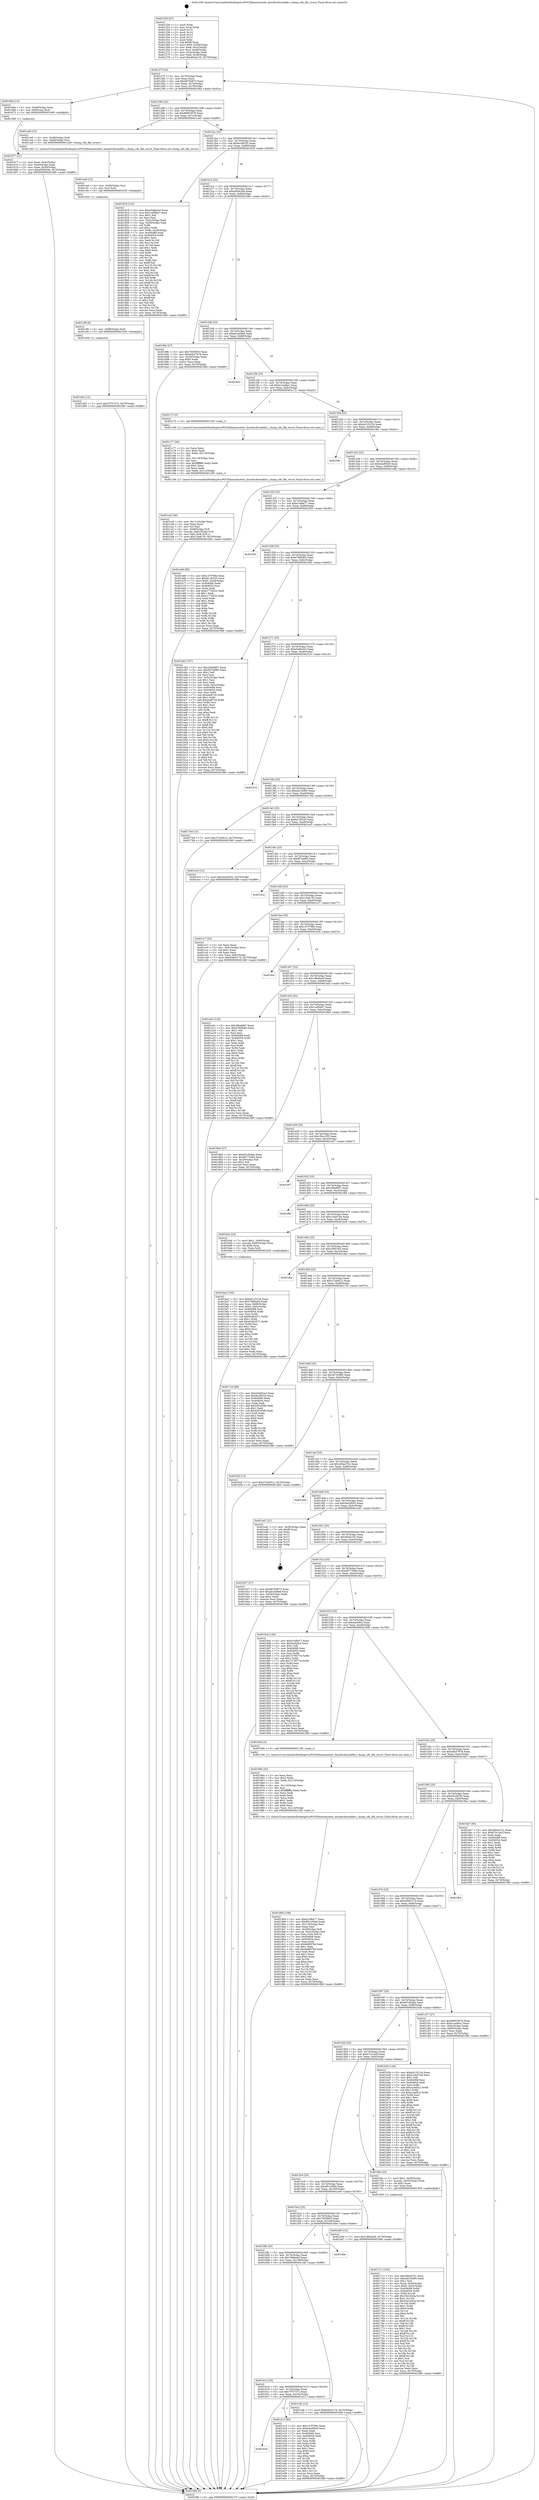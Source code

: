 digraph "0x401250" {
  label = "0x401250 (/mnt/c/Users/mathe/Desktop/tcc/POCII/binaries/extr_linuxfscifsreaddir.c_dump_cifs_file_struct_Final-ollvm.out::main(0))"
  labelloc = "t"
  node[shape=record]

  Entry [label="",width=0.3,height=0.3,shape=circle,fillcolor=black,style=filled]
  "0x40127f" [label="{
     0x40127f [23]\l
     | [instrs]\l
     &nbsp;&nbsp;0x40127f \<+3\>: mov -0x70(%rbp),%eax\l
     &nbsp;&nbsp;0x401282 \<+2\>: mov %eax,%ecx\l
     &nbsp;&nbsp;0x401284 \<+6\>: sub $0x8675d673,%ecx\l
     &nbsp;&nbsp;0x40128a \<+3\>: mov %eax,-0x74(%rbp)\l
     &nbsp;&nbsp;0x40128d \<+3\>: mov %ecx,-0x78(%rbp)\l
     &nbsp;&nbsp;0x401290 \<+6\>: je 000000000040166a \<main+0x41a\>\l
  }"]
  "0x40166a" [label="{
     0x40166a [13]\l
     | [instrs]\l
     &nbsp;&nbsp;0x40166a \<+4\>: mov -0x48(%rbp),%rax\l
     &nbsp;&nbsp;0x40166e \<+4\>: mov 0x8(%rax),%rdi\l
     &nbsp;&nbsp;0x401672 \<+5\>: call 0000000000401060 \<atoi@plt\>\l
     | [calls]\l
     &nbsp;&nbsp;0x401060 \{1\} (unknown)\l
  }"]
  "0x401296" [label="{
     0x401296 [22]\l
     | [instrs]\l
     &nbsp;&nbsp;0x401296 \<+5\>: jmp 000000000040129b \<main+0x4b\>\l
     &nbsp;&nbsp;0x40129b \<+3\>: mov -0x74(%rbp),%eax\l
     &nbsp;&nbsp;0x40129e \<+5\>: sub $0x86853978,%eax\l
     &nbsp;&nbsp;0x4012a3 \<+3\>: mov %eax,-0x7c(%rbp)\l
     &nbsp;&nbsp;0x4012a6 \<+6\>: je 0000000000401ce0 \<main+0xa90\>\l
  }"]
  Exit [label="",width=0.3,height=0.3,shape=circle,fillcolor=black,style=filled,peripheries=2]
  "0x401ce0" [label="{
     0x401ce0 [13]\l
     | [instrs]\l
     &nbsp;&nbsp;0x401ce0 \<+4\>: mov -0x58(%rbp),%rdi\l
     &nbsp;&nbsp;0x401ce4 \<+4\>: mov -0x68(%rbp),%rsi\l
     &nbsp;&nbsp;0x401ce8 \<+5\>: call 0000000000401240 \<dump_cifs_file_struct\>\l
     | [calls]\l
     &nbsp;&nbsp;0x401240 \{1\} (/mnt/c/Users/mathe/Desktop/tcc/POCII/binaries/extr_linuxfscifsreaddir.c_dump_cifs_file_struct_Final-ollvm.out::dump_cifs_file_struct)\l
  }"]
  "0x4012ac" [label="{
     0x4012ac [22]\l
     | [instrs]\l
     &nbsp;&nbsp;0x4012ac \<+5\>: jmp 00000000004012b1 \<main+0x61\>\l
     &nbsp;&nbsp;0x4012b1 \<+3\>: mov -0x74(%rbp),%eax\l
     &nbsp;&nbsp;0x4012b4 \<+5\>: sub $0x9cc901f3,%eax\l
     &nbsp;&nbsp;0x4012b9 \<+3\>: mov %eax,-0x80(%rbp)\l
     &nbsp;&nbsp;0x4012bc \<+6\>: je 0000000000401818 \<main+0x5c8\>\l
  }"]
  "0x40162d" [label="{
     0x40162d\l
  }", style=dashed]
  "0x401818" [label="{
     0x401818 [152]\l
     | [instrs]\l
     &nbsp;&nbsp;0x401818 \<+5\>: mov $0xe5e6b2e3,%eax\l
     &nbsp;&nbsp;0x40181d \<+5\>: mov $0x1cdf59e7,%ecx\l
     &nbsp;&nbsp;0x401822 \<+2\>: mov $0x1,%dl\l
     &nbsp;&nbsp;0x401824 \<+2\>: xor %esi,%esi\l
     &nbsp;&nbsp;0x401826 \<+3\>: mov -0x5c(%rbp),%edi\l
     &nbsp;&nbsp;0x401829 \<+3\>: cmp -0x50(%rbp),%edi\l
     &nbsp;&nbsp;0x40182c \<+4\>: setl %r8b\l
     &nbsp;&nbsp;0x401830 \<+4\>: and $0x1,%r8b\l
     &nbsp;&nbsp;0x401834 \<+4\>: mov %r8b,-0x29(%rbp)\l
     &nbsp;&nbsp;0x401838 \<+7\>: mov 0x404068,%edi\l
     &nbsp;&nbsp;0x40183f \<+8\>: mov 0x404054,%r9d\l
     &nbsp;&nbsp;0x401847 \<+3\>: sub $0x1,%esi\l
     &nbsp;&nbsp;0x40184a \<+3\>: mov %edi,%r10d\l
     &nbsp;&nbsp;0x40184d \<+3\>: add %esi,%r10d\l
     &nbsp;&nbsp;0x401850 \<+4\>: imul %r10d,%edi\l
     &nbsp;&nbsp;0x401854 \<+3\>: and $0x1,%edi\l
     &nbsp;&nbsp;0x401857 \<+3\>: cmp $0x0,%edi\l
     &nbsp;&nbsp;0x40185a \<+4\>: sete %r8b\l
     &nbsp;&nbsp;0x40185e \<+4\>: cmp $0xa,%r9d\l
     &nbsp;&nbsp;0x401862 \<+4\>: setl %r11b\l
     &nbsp;&nbsp;0x401866 \<+3\>: mov %r8b,%bl\l
     &nbsp;&nbsp;0x401869 \<+3\>: xor $0xff,%bl\l
     &nbsp;&nbsp;0x40186c \<+3\>: mov %r11b,%r14b\l
     &nbsp;&nbsp;0x40186f \<+4\>: xor $0xff,%r14b\l
     &nbsp;&nbsp;0x401873 \<+3\>: xor $0x1,%dl\l
     &nbsp;&nbsp;0x401876 \<+3\>: mov %bl,%r15b\l
     &nbsp;&nbsp;0x401879 \<+4\>: and $0xff,%r15b\l
     &nbsp;&nbsp;0x40187d \<+3\>: and %dl,%r8b\l
     &nbsp;&nbsp;0x401880 \<+3\>: mov %r14b,%r12b\l
     &nbsp;&nbsp;0x401883 \<+4\>: and $0xff,%r12b\l
     &nbsp;&nbsp;0x401887 \<+3\>: and %dl,%r11b\l
     &nbsp;&nbsp;0x40188a \<+3\>: or %r8b,%r15b\l
     &nbsp;&nbsp;0x40188d \<+3\>: or %r11b,%r12b\l
     &nbsp;&nbsp;0x401890 \<+3\>: xor %r12b,%r15b\l
     &nbsp;&nbsp;0x401893 \<+3\>: or %r14b,%bl\l
     &nbsp;&nbsp;0x401896 \<+3\>: xor $0xff,%bl\l
     &nbsp;&nbsp;0x401899 \<+3\>: or $0x1,%dl\l
     &nbsp;&nbsp;0x40189c \<+2\>: and %dl,%bl\l
     &nbsp;&nbsp;0x40189e \<+3\>: or %bl,%r15b\l
     &nbsp;&nbsp;0x4018a1 \<+4\>: test $0x1,%r15b\l
     &nbsp;&nbsp;0x4018a5 \<+3\>: cmovne %ecx,%eax\l
     &nbsp;&nbsp;0x4018a8 \<+3\>: mov %eax,-0x70(%rbp)\l
     &nbsp;&nbsp;0x4018ab \<+5\>: jmp 0000000000401fd9 \<main+0xd89\>\l
  }"]
  "0x4012c2" [label="{
     0x4012c2 [25]\l
     | [instrs]\l
     &nbsp;&nbsp;0x4012c2 \<+5\>: jmp 00000000004012c7 \<main+0x77\>\l
     &nbsp;&nbsp;0x4012c7 \<+3\>: mov -0x74(%rbp),%eax\l
     &nbsp;&nbsp;0x4012ca \<+5\>: sub $0xa500e20e,%eax\l
     &nbsp;&nbsp;0x4012cf \<+6\>: mov %eax,-0x84(%rbp)\l
     &nbsp;&nbsp;0x4012d5 \<+6\>: je 000000000040168c \<main+0x43c\>\l
  }"]
  "0x401e13" [label="{
     0x401e13 [83]\l
     | [instrs]\l
     &nbsp;&nbsp;0x401e13 \<+5\>: mov $0x147f798e,%eax\l
     &nbsp;&nbsp;0x401e18 \<+5\>: mov $0xb4a9f5e9,%ecx\l
     &nbsp;&nbsp;0x401e1d \<+2\>: xor %edx,%edx\l
     &nbsp;&nbsp;0x401e1f \<+7\>: mov 0x404068,%esi\l
     &nbsp;&nbsp;0x401e26 \<+7\>: mov 0x404054,%edi\l
     &nbsp;&nbsp;0x401e2d \<+3\>: sub $0x1,%edx\l
     &nbsp;&nbsp;0x401e30 \<+3\>: mov %esi,%r8d\l
     &nbsp;&nbsp;0x401e33 \<+3\>: add %edx,%r8d\l
     &nbsp;&nbsp;0x401e36 \<+4\>: imul %r8d,%esi\l
     &nbsp;&nbsp;0x401e3a \<+3\>: and $0x1,%esi\l
     &nbsp;&nbsp;0x401e3d \<+3\>: cmp $0x0,%esi\l
     &nbsp;&nbsp;0x401e40 \<+4\>: sete %r9b\l
     &nbsp;&nbsp;0x401e44 \<+3\>: cmp $0xa,%edi\l
     &nbsp;&nbsp;0x401e47 \<+4\>: setl %r10b\l
     &nbsp;&nbsp;0x401e4b \<+3\>: mov %r9b,%r11b\l
     &nbsp;&nbsp;0x401e4e \<+3\>: and %r10b,%r11b\l
     &nbsp;&nbsp;0x401e51 \<+3\>: xor %r10b,%r9b\l
     &nbsp;&nbsp;0x401e54 \<+3\>: or %r9b,%r11b\l
     &nbsp;&nbsp;0x401e57 \<+4\>: test $0x1,%r11b\l
     &nbsp;&nbsp;0x401e5b \<+3\>: cmovne %ecx,%eax\l
     &nbsp;&nbsp;0x401e5e \<+3\>: mov %eax,-0x70(%rbp)\l
     &nbsp;&nbsp;0x401e61 \<+5\>: jmp 0000000000401fd9 \<main+0xd89\>\l
  }"]
  "0x40168c" [label="{
     0x40168c [27]\l
     | [instrs]\l
     &nbsp;&nbsp;0x40168c \<+5\>: mov $0x7055891f,%eax\l
     &nbsp;&nbsp;0x401691 \<+5\>: mov $0x4db37678,%ecx\l
     &nbsp;&nbsp;0x401696 \<+3\>: mov -0x30(%rbp),%edx\l
     &nbsp;&nbsp;0x401699 \<+3\>: cmp $0x0,%edx\l
     &nbsp;&nbsp;0x40169c \<+3\>: cmove %ecx,%eax\l
     &nbsp;&nbsp;0x40169f \<+3\>: mov %eax,-0x70(%rbp)\l
     &nbsp;&nbsp;0x4016a2 \<+5\>: jmp 0000000000401fd9 \<main+0xd89\>\l
  }"]
  "0x4012db" [label="{
     0x4012db [25]\l
     | [instrs]\l
     &nbsp;&nbsp;0x4012db \<+5\>: jmp 00000000004012e0 \<main+0x90\>\l
     &nbsp;&nbsp;0x4012e0 \<+3\>: mov -0x74(%rbp),%eax\l
     &nbsp;&nbsp;0x4012e3 \<+5\>: sub $0xab1be8e8,%eax\l
     &nbsp;&nbsp;0x4012e8 \<+6\>: mov %eax,-0x88(%rbp)\l
     &nbsp;&nbsp;0x4012ee \<+6\>: je 0000000000401652 \<main+0x402\>\l
  }"]
  "0x401d02" [label="{
     0x401d02 [12]\l
     | [instrs]\l
     &nbsp;&nbsp;0x401d02 \<+7\>: movl $0x7f757372,-0x70(%rbp)\l
     &nbsp;&nbsp;0x401d09 \<+5\>: jmp 0000000000401fd9 \<main+0xd89\>\l
  }"]
  "0x401652" [label="{
     0x401652\l
  }", style=dashed]
  "0x4012f4" [label="{
     0x4012f4 [25]\l
     | [instrs]\l
     &nbsp;&nbsp;0x4012f4 \<+5\>: jmp 00000000004012f9 \<main+0xa9\>\l
     &nbsp;&nbsp;0x4012f9 \<+3\>: mov -0x74(%rbp),%eax\l
     &nbsp;&nbsp;0x4012fc \<+5\>: sub $0xb1ca46a1,%eax\l
     &nbsp;&nbsp;0x401301 \<+6\>: mov %eax,-0x8c(%rbp)\l
     &nbsp;&nbsp;0x401307 \<+6\>: je 0000000000401c72 \<main+0xa22\>\l
  }"]
  "0x401cf9" [label="{
     0x401cf9 [9]\l
     | [instrs]\l
     &nbsp;&nbsp;0x401cf9 \<+4\>: mov -0x68(%rbp),%rdi\l
     &nbsp;&nbsp;0x401cfd \<+5\>: call 0000000000401030 \<free@plt\>\l
     | [calls]\l
     &nbsp;&nbsp;0x401030 \{1\} (unknown)\l
  }"]
  "0x401c72" [label="{
     0x401c72 [5]\l
     | [instrs]\l
     &nbsp;&nbsp;0x401c72 \<+5\>: call 0000000000401160 \<next_i\>\l
     | [calls]\l
     &nbsp;&nbsp;0x401160 \{1\} (/mnt/c/Users/mathe/Desktop/tcc/POCII/binaries/extr_linuxfscifsreaddir.c_dump_cifs_file_struct_Final-ollvm.out::next_i)\l
  }"]
  "0x40130d" [label="{
     0x40130d [25]\l
     | [instrs]\l
     &nbsp;&nbsp;0x40130d \<+5\>: jmp 0000000000401312 \<main+0xc2\>\l
     &nbsp;&nbsp;0x401312 \<+3\>: mov -0x74(%rbp),%eax\l
     &nbsp;&nbsp;0x401315 \<+5\>: sub $0xb4125124,%eax\l
     &nbsp;&nbsp;0x40131a \<+6\>: mov %eax,-0x90(%rbp)\l
     &nbsp;&nbsp;0x401320 \<+6\>: je 0000000000401f8c \<main+0xd3c\>\l
  }"]
  "0x401ced" [label="{
     0x401ced [12]\l
     | [instrs]\l
     &nbsp;&nbsp;0x401ced \<+4\>: mov -0x58(%rbp),%rsi\l
     &nbsp;&nbsp;0x401cf1 \<+3\>: mov %rsi,%rdi\l
     &nbsp;&nbsp;0x401cf4 \<+5\>: call 0000000000401030 \<free@plt\>\l
     | [calls]\l
     &nbsp;&nbsp;0x401030 \{1\} (unknown)\l
  }"]
  "0x401f8c" [label="{
     0x401f8c\l
  }", style=dashed]
  "0x401326" [label="{
     0x401326 [25]\l
     | [instrs]\l
     &nbsp;&nbsp;0x401326 \<+5\>: jmp 000000000040132b \<main+0xdb\>\l
     &nbsp;&nbsp;0x40132b \<+3\>: mov -0x74(%rbp),%eax\l
     &nbsp;&nbsp;0x40132e \<+5\>: sub $0xb4a9f5e9,%eax\l
     &nbsp;&nbsp;0x401333 \<+6\>: mov %eax,-0x94(%rbp)\l
     &nbsp;&nbsp;0x401339 \<+6\>: je 0000000000401e66 \<main+0xc16\>\l
  }"]
  "0x401ca3" [label="{
     0x401ca3 [36]\l
     | [instrs]\l
     &nbsp;&nbsp;0x401ca3 \<+6\>: mov -0x11c(%rbp),%ecx\l
     &nbsp;&nbsp;0x401ca9 \<+3\>: imul %eax,%ecx\l
     &nbsp;&nbsp;0x401cac \<+3\>: mov %cl,%dil\l
     &nbsp;&nbsp;0x401caf \<+4\>: mov -0x68(%rbp),%r8\l
     &nbsp;&nbsp;0x401cb3 \<+4\>: movslq -0x6c(%rbp),%r9\l
     &nbsp;&nbsp;0x401cb7 \<+4\>: mov %dil,(%r8,%r9,1)\l
     &nbsp;&nbsp;0x401cbb \<+7\>: movl $0x12bdc7fc,-0x70(%rbp)\l
     &nbsp;&nbsp;0x401cc2 \<+5\>: jmp 0000000000401fd9 \<main+0xd89\>\l
  }"]
  "0x401e66" [label="{
     0x401e66 [95]\l
     | [instrs]\l
     &nbsp;&nbsp;0x401e66 \<+5\>: mov $0x147f798e,%eax\l
     &nbsp;&nbsp;0x401e6b \<+5\>: mov $0xfe136520,%ecx\l
     &nbsp;&nbsp;0x401e70 \<+7\>: movl $0x0,-0x38(%rbp)\l
     &nbsp;&nbsp;0x401e77 \<+7\>: mov 0x404068,%edx\l
     &nbsp;&nbsp;0x401e7e \<+7\>: mov 0x404054,%esi\l
     &nbsp;&nbsp;0x401e85 \<+2\>: mov %edx,%edi\l
     &nbsp;&nbsp;0x401e87 \<+6\>: add $0xe177d222,%edi\l
     &nbsp;&nbsp;0x401e8d \<+3\>: sub $0x1,%edi\l
     &nbsp;&nbsp;0x401e90 \<+6\>: sub $0xe177d222,%edi\l
     &nbsp;&nbsp;0x401e96 \<+3\>: imul %edi,%edx\l
     &nbsp;&nbsp;0x401e99 \<+3\>: and $0x1,%edx\l
     &nbsp;&nbsp;0x401e9c \<+3\>: cmp $0x0,%edx\l
     &nbsp;&nbsp;0x401e9f \<+4\>: sete %r8b\l
     &nbsp;&nbsp;0x401ea3 \<+3\>: cmp $0xa,%esi\l
     &nbsp;&nbsp;0x401ea6 \<+4\>: setl %r9b\l
     &nbsp;&nbsp;0x401eaa \<+3\>: mov %r8b,%r10b\l
     &nbsp;&nbsp;0x401ead \<+3\>: and %r9b,%r10b\l
     &nbsp;&nbsp;0x401eb0 \<+3\>: xor %r9b,%r8b\l
     &nbsp;&nbsp;0x401eb3 \<+3\>: or %r8b,%r10b\l
     &nbsp;&nbsp;0x401eb6 \<+4\>: test $0x1,%r10b\l
     &nbsp;&nbsp;0x401eba \<+3\>: cmovne %ecx,%eax\l
     &nbsp;&nbsp;0x401ebd \<+3\>: mov %eax,-0x70(%rbp)\l
     &nbsp;&nbsp;0x401ec0 \<+5\>: jmp 0000000000401fd9 \<main+0xd89\>\l
  }"]
  "0x40133f" [label="{
     0x40133f [25]\l
     | [instrs]\l
     &nbsp;&nbsp;0x40133f \<+5\>: jmp 0000000000401344 \<main+0xf4\>\l
     &nbsp;&nbsp;0x401344 \<+3\>: mov -0x74(%rbp),%eax\l
     &nbsp;&nbsp;0x401347 \<+5\>: sub $0xd14fbe77,%eax\l
     &nbsp;&nbsp;0x40134c \<+6\>: mov %eax,-0x98(%rbp)\l
     &nbsp;&nbsp;0x401352 \<+6\>: je 0000000000401f20 \<main+0xcd0\>\l
  }"]
  "0x401c77" [label="{
     0x401c77 [44]\l
     | [instrs]\l
     &nbsp;&nbsp;0x401c77 \<+2\>: xor %ecx,%ecx\l
     &nbsp;&nbsp;0x401c79 \<+5\>: mov $0x2,%edx\l
     &nbsp;&nbsp;0x401c7e \<+6\>: mov %edx,-0x118(%rbp)\l
     &nbsp;&nbsp;0x401c84 \<+1\>: cltd\l
     &nbsp;&nbsp;0x401c85 \<+6\>: mov -0x118(%rbp),%esi\l
     &nbsp;&nbsp;0x401c8b \<+2\>: idiv %esi\l
     &nbsp;&nbsp;0x401c8d \<+6\>: imul $0xfffffffe,%edx,%edx\l
     &nbsp;&nbsp;0x401c93 \<+3\>: sub $0x1,%ecx\l
     &nbsp;&nbsp;0x401c96 \<+2\>: sub %ecx,%edx\l
     &nbsp;&nbsp;0x401c98 \<+6\>: mov %edx,-0x11c(%rbp)\l
     &nbsp;&nbsp;0x401c9e \<+5\>: call 0000000000401160 \<next_i\>\l
     | [calls]\l
     &nbsp;&nbsp;0x401160 \{1\} (/mnt/c/Users/mathe/Desktop/tcc/POCII/binaries/extr_linuxfscifsreaddir.c_dump_cifs_file_struct_Final-ollvm.out::next_i)\l
  }"]
  "0x401f20" [label="{
     0x401f20\l
  }", style=dashed]
  "0x401358" [label="{
     0x401358 [25]\l
     | [instrs]\l
     &nbsp;&nbsp;0x401358 \<+5\>: jmp 000000000040135d \<main+0x10d\>\l
     &nbsp;&nbsp;0x40135d \<+3\>: mov -0x74(%rbp),%eax\l
     &nbsp;&nbsp;0x401360 \<+5\>: sub $0xd78f3b83,%eax\l
     &nbsp;&nbsp;0x401365 \<+6\>: mov %eax,-0x9c(%rbp)\l
     &nbsp;&nbsp;0x40136b \<+6\>: je 0000000000401a92 \<main+0x842\>\l
  }"]
  "0x401614" [label="{
     0x401614 [25]\l
     | [instrs]\l
     &nbsp;&nbsp;0x401614 \<+5\>: jmp 0000000000401619 \<main+0x3c9\>\l
     &nbsp;&nbsp;0x401619 \<+3\>: mov -0x74(%rbp),%eax\l
     &nbsp;&nbsp;0x40161c \<+5\>: sub $0x7f757372,%eax\l
     &nbsp;&nbsp;0x401621 \<+6\>: mov %eax,-0x10c(%rbp)\l
     &nbsp;&nbsp;0x401627 \<+6\>: je 0000000000401e13 \<main+0xbc3\>\l
  }"]
  "0x401a92" [label="{
     0x401a92 [157]\l
     | [instrs]\l
     &nbsp;&nbsp;0x401a92 \<+5\>: mov $0x20befd07,%eax\l
     &nbsp;&nbsp;0x401a97 \<+5\>: mov $0x3b7d3f60,%ecx\l
     &nbsp;&nbsp;0x401a9c \<+2\>: mov $0x1,%dl\l
     &nbsp;&nbsp;0x401a9e \<+2\>: xor %esi,%esi\l
     &nbsp;&nbsp;0x401aa0 \<+3\>: mov -0x5c(%rbp),%edi\l
     &nbsp;&nbsp;0x401aa3 \<+3\>: sub $0x1,%esi\l
     &nbsp;&nbsp;0x401aa6 \<+2\>: sub %esi,%edi\l
     &nbsp;&nbsp;0x401aa8 \<+3\>: mov %edi,-0x5c(%rbp)\l
     &nbsp;&nbsp;0x401aab \<+7\>: mov 0x404068,%esi\l
     &nbsp;&nbsp;0x401ab2 \<+7\>: mov 0x404054,%edi\l
     &nbsp;&nbsp;0x401ab9 \<+3\>: mov %esi,%r8d\l
     &nbsp;&nbsp;0x401abc \<+7\>: sub $0xeed87c6,%r8d\l
     &nbsp;&nbsp;0x401ac3 \<+4\>: sub $0x1,%r8d\l
     &nbsp;&nbsp;0x401ac7 \<+7\>: add $0xeed87c6,%r8d\l
     &nbsp;&nbsp;0x401ace \<+4\>: imul %r8d,%esi\l
     &nbsp;&nbsp;0x401ad2 \<+3\>: and $0x1,%esi\l
     &nbsp;&nbsp;0x401ad5 \<+3\>: cmp $0x0,%esi\l
     &nbsp;&nbsp;0x401ad8 \<+4\>: sete %r9b\l
     &nbsp;&nbsp;0x401adc \<+3\>: cmp $0xa,%edi\l
     &nbsp;&nbsp;0x401adf \<+4\>: setl %r10b\l
     &nbsp;&nbsp;0x401ae3 \<+3\>: mov %r9b,%r11b\l
     &nbsp;&nbsp;0x401ae6 \<+4\>: xor $0xff,%r11b\l
     &nbsp;&nbsp;0x401aea \<+3\>: mov %r10b,%bl\l
     &nbsp;&nbsp;0x401aed \<+3\>: xor $0xff,%bl\l
     &nbsp;&nbsp;0x401af0 \<+3\>: xor $0x0,%dl\l
     &nbsp;&nbsp;0x401af3 \<+3\>: mov %r11b,%r14b\l
     &nbsp;&nbsp;0x401af6 \<+4\>: and $0x0,%r14b\l
     &nbsp;&nbsp;0x401afa \<+3\>: and %dl,%r9b\l
     &nbsp;&nbsp;0x401afd \<+3\>: mov %bl,%r15b\l
     &nbsp;&nbsp;0x401b00 \<+4\>: and $0x0,%r15b\l
     &nbsp;&nbsp;0x401b04 \<+3\>: and %dl,%r10b\l
     &nbsp;&nbsp;0x401b07 \<+3\>: or %r9b,%r14b\l
     &nbsp;&nbsp;0x401b0a \<+3\>: or %r10b,%r15b\l
     &nbsp;&nbsp;0x401b0d \<+3\>: xor %r15b,%r14b\l
     &nbsp;&nbsp;0x401b10 \<+3\>: or %bl,%r11b\l
     &nbsp;&nbsp;0x401b13 \<+4\>: xor $0xff,%r11b\l
     &nbsp;&nbsp;0x401b17 \<+3\>: or $0x0,%dl\l
     &nbsp;&nbsp;0x401b1a \<+3\>: and %dl,%r11b\l
     &nbsp;&nbsp;0x401b1d \<+3\>: or %r11b,%r14b\l
     &nbsp;&nbsp;0x401b20 \<+4\>: test $0x1,%r14b\l
     &nbsp;&nbsp;0x401b24 \<+3\>: cmovne %ecx,%eax\l
     &nbsp;&nbsp;0x401b27 \<+3\>: mov %eax,-0x70(%rbp)\l
     &nbsp;&nbsp;0x401b2a \<+5\>: jmp 0000000000401fd9 \<main+0xd89\>\l
  }"]
  "0x401371" [label="{
     0x401371 [25]\l
     | [instrs]\l
     &nbsp;&nbsp;0x401371 \<+5\>: jmp 0000000000401376 \<main+0x126\>\l
     &nbsp;&nbsp;0x401376 \<+3\>: mov -0x74(%rbp),%eax\l
     &nbsp;&nbsp;0x401379 \<+5\>: sub $0xe5e6b2e3,%eax\l
     &nbsp;&nbsp;0x40137e \<+6\>: mov %eax,-0xa0(%rbp)\l
     &nbsp;&nbsp;0x401384 \<+6\>: je 0000000000401f14 \<main+0xcc4\>\l
  }"]
  "0x401c4b" [label="{
     0x401c4b [12]\l
     | [instrs]\l
     &nbsp;&nbsp;0x401c4b \<+7\>: movl $0x6360217d,-0x70(%rbp)\l
     &nbsp;&nbsp;0x401c52 \<+5\>: jmp 0000000000401fd9 \<main+0xd89\>\l
  }"]
  "0x401f14" [label="{
     0x401f14\l
  }", style=dashed]
  "0x40138a" [label="{
     0x40138a [25]\l
     | [instrs]\l
     &nbsp;&nbsp;0x40138a \<+5\>: jmp 000000000040138f \<main+0x13f\>\l
     &nbsp;&nbsp;0x40138f \<+3\>: mov -0x74(%rbp),%eax\l
     &nbsp;&nbsp;0x401392 \<+5\>: sub $0xed218495,%eax\l
     &nbsp;&nbsp;0x401397 \<+6\>: mov %eax,-0xa4(%rbp)\l
     &nbsp;&nbsp;0x40139d \<+6\>: je 00000000004017b4 \<main+0x564\>\l
  }"]
  "0x4015fb" [label="{
     0x4015fb [25]\l
     | [instrs]\l
     &nbsp;&nbsp;0x4015fb \<+5\>: jmp 0000000000401600 \<main+0x3b0\>\l
     &nbsp;&nbsp;0x401600 \<+3\>: mov -0x74(%rbp),%eax\l
     &nbsp;&nbsp;0x401603 \<+5\>: sub $0x7068adcf,%eax\l
     &nbsp;&nbsp;0x401608 \<+6\>: mov %eax,-0x108(%rbp)\l
     &nbsp;&nbsp;0x40160e \<+6\>: je 0000000000401c4b \<main+0x9fb\>\l
  }"]
  "0x4017b4" [label="{
     0x4017b4 [12]\l
     | [instrs]\l
     &nbsp;&nbsp;0x4017b4 \<+7\>: movl $0x372e9512,-0x70(%rbp)\l
     &nbsp;&nbsp;0x4017bb \<+5\>: jmp 0000000000401fd9 \<main+0xd89\>\l
  }"]
  "0x4013a3" [label="{
     0x4013a3 [25]\l
     | [instrs]\l
     &nbsp;&nbsp;0x4013a3 \<+5\>: jmp 00000000004013a8 \<main+0x158\>\l
     &nbsp;&nbsp;0x4013a8 \<+3\>: mov -0x74(%rbp),%eax\l
     &nbsp;&nbsp;0x4013ab \<+5\>: sub $0xfe136520,%eax\l
     &nbsp;&nbsp;0x4013b0 \<+6\>: mov %eax,-0xa8(%rbp)\l
     &nbsp;&nbsp;0x4013b6 \<+6\>: je 0000000000401ec5 \<main+0xc75\>\l
  }"]
  "0x401d0e" [label="{
     0x401d0e\l
  }", style=dashed]
  "0x401ec5" [label="{
     0x401ec5 [12]\l
     | [instrs]\l
     &nbsp;&nbsp;0x401ec5 \<+7\>: movl $0x3ee2d502,-0x70(%rbp)\l
     &nbsp;&nbsp;0x401ecc \<+5\>: jmp 0000000000401fd9 \<main+0xd89\>\l
  }"]
  "0x4013bc" [label="{
     0x4013bc [25]\l
     | [instrs]\l
     &nbsp;&nbsp;0x4013bc \<+5\>: jmp 00000000004013c1 \<main+0x171\>\l
     &nbsp;&nbsp;0x4013c1 \<+3\>: mov -0x74(%rbp),%eax\l
     &nbsp;&nbsp;0x4013c4 \<+5\>: sub $0xff72e684,%eax\l
     &nbsp;&nbsp;0x4013c9 \<+6\>: mov %eax,-0xac(%rbp)\l
     &nbsp;&nbsp;0x4013cf \<+6\>: je 0000000000401d1a \<main+0xaca\>\l
  }"]
  "0x401be2" [label="{
     0x401be2 [105]\l
     | [instrs]\l
     &nbsp;&nbsp;0x401be2 \<+5\>: mov $0xb4125124,%ecx\l
     &nbsp;&nbsp;0x401be7 \<+5\>: mov $0x7068adcf,%edx\l
     &nbsp;&nbsp;0x401bec \<+4\>: mov %rax,-0x68(%rbp)\l
     &nbsp;&nbsp;0x401bf0 \<+7\>: movl $0x0,-0x6c(%rbp)\l
     &nbsp;&nbsp;0x401bf7 \<+7\>: mov 0x404068,%esi\l
     &nbsp;&nbsp;0x401bfe \<+8\>: mov 0x404054,%r8d\l
     &nbsp;&nbsp;0x401c06 \<+3\>: mov %esi,%r9d\l
     &nbsp;&nbsp;0x401c09 \<+7\>: sub $0x634b3571,%r9d\l
     &nbsp;&nbsp;0x401c10 \<+4\>: sub $0x1,%r9d\l
     &nbsp;&nbsp;0x401c14 \<+7\>: add $0x634b3571,%r9d\l
     &nbsp;&nbsp;0x401c1b \<+4\>: imul %r9d,%esi\l
     &nbsp;&nbsp;0x401c1f \<+3\>: and $0x1,%esi\l
     &nbsp;&nbsp;0x401c22 \<+3\>: cmp $0x0,%esi\l
     &nbsp;&nbsp;0x401c25 \<+4\>: sete %r10b\l
     &nbsp;&nbsp;0x401c29 \<+4\>: cmp $0xa,%r8d\l
     &nbsp;&nbsp;0x401c2d \<+4\>: setl %r11b\l
     &nbsp;&nbsp;0x401c31 \<+3\>: mov %r10b,%bl\l
     &nbsp;&nbsp;0x401c34 \<+3\>: and %r11b,%bl\l
     &nbsp;&nbsp;0x401c37 \<+3\>: xor %r11b,%r10b\l
     &nbsp;&nbsp;0x401c3a \<+3\>: or %r10b,%bl\l
     &nbsp;&nbsp;0x401c3d \<+3\>: test $0x1,%bl\l
     &nbsp;&nbsp;0x401c40 \<+3\>: cmovne %edx,%ecx\l
     &nbsp;&nbsp;0x401c43 \<+3\>: mov %ecx,-0x70(%rbp)\l
     &nbsp;&nbsp;0x401c46 \<+5\>: jmp 0000000000401fd9 \<main+0xd89\>\l
  }"]
  "0x401d1a" [label="{
     0x401d1a\l
  }", style=dashed]
  "0x4013d5" [label="{
     0x4013d5 [25]\l
     | [instrs]\l
     &nbsp;&nbsp;0x4013d5 \<+5\>: jmp 00000000004013da \<main+0x18a\>\l
     &nbsp;&nbsp;0x4013da \<+3\>: mov -0x74(%rbp),%eax\l
     &nbsp;&nbsp;0x4013dd \<+5\>: sub $0x12bdc7fc,%eax\l
     &nbsp;&nbsp;0x4013e2 \<+6\>: mov %eax,-0xb0(%rbp)\l
     &nbsp;&nbsp;0x4013e8 \<+6\>: je 0000000000401cc7 \<main+0xa77\>\l
  }"]
  "0x4015e2" [label="{
     0x4015e2 [25]\l
     | [instrs]\l
     &nbsp;&nbsp;0x4015e2 \<+5\>: jmp 00000000004015e7 \<main+0x397\>\l
     &nbsp;&nbsp;0x4015e7 \<+3\>: mov -0x74(%rbp),%eax\l
     &nbsp;&nbsp;0x4015ea \<+5\>: sub $0x7055891f,%eax\l
     &nbsp;&nbsp;0x4015ef \<+6\>: mov %eax,-0x104(%rbp)\l
     &nbsp;&nbsp;0x4015f5 \<+6\>: je 0000000000401d0e \<main+0xabe\>\l
  }"]
  "0x401cc7" [label="{
     0x401cc7 [25]\l
     | [instrs]\l
     &nbsp;&nbsp;0x401cc7 \<+2\>: xor %eax,%eax\l
     &nbsp;&nbsp;0x401cc9 \<+3\>: mov -0x6c(%rbp),%ecx\l
     &nbsp;&nbsp;0x401ccc \<+3\>: sub $0x1,%eax\l
     &nbsp;&nbsp;0x401ccf \<+2\>: sub %eax,%ecx\l
     &nbsp;&nbsp;0x401cd1 \<+3\>: mov %ecx,-0x6c(%rbp)\l
     &nbsp;&nbsp;0x401cd4 \<+7\>: movl $0x6360217d,-0x70(%rbp)\l
     &nbsp;&nbsp;0x401cdb \<+5\>: jmp 0000000000401fd9 \<main+0xd89\>\l
  }"]
  "0x4013ee" [label="{
     0x4013ee [25]\l
     | [instrs]\l
     &nbsp;&nbsp;0x4013ee \<+5\>: jmp 00000000004013f3 \<main+0x1a3\>\l
     &nbsp;&nbsp;0x4013f3 \<+3\>: mov -0x74(%rbp),%eax\l
     &nbsp;&nbsp;0x4013f6 \<+5\>: sub $0x147f798e,%eax\l
     &nbsp;&nbsp;0x4013fb \<+6\>: mov %eax,-0xb4(%rbp)\l
     &nbsp;&nbsp;0x401401 \<+6\>: je 0000000000401fcb \<main+0xd7b\>\l
  }"]
  "0x401a00" [label="{
     0x401a00 [12]\l
     | [instrs]\l
     &nbsp;&nbsp;0x401a00 \<+7\>: movl $0x18fe0a26,-0x70(%rbp)\l
     &nbsp;&nbsp;0x401a07 \<+5\>: jmp 0000000000401fd9 \<main+0xd89\>\l
  }"]
  "0x401fcb" [label="{
     0x401fcb\l
  }", style=dashed]
  "0x401407" [label="{
     0x401407 [25]\l
     | [instrs]\l
     &nbsp;&nbsp;0x401407 \<+5\>: jmp 000000000040140c \<main+0x1bc\>\l
     &nbsp;&nbsp;0x40140c \<+3\>: mov -0x74(%rbp),%eax\l
     &nbsp;&nbsp;0x40140f \<+5\>: sub $0x18fe0a26,%eax\l
     &nbsp;&nbsp;0x401414 \<+6\>: mov %eax,-0xb8(%rbp)\l
     &nbsp;&nbsp;0x40141a \<+6\>: je 0000000000401a0c \<main+0x7bc\>\l
  }"]
  "0x401994" [label="{
     0x401994 [108]\l
     | [instrs]\l
     &nbsp;&nbsp;0x401994 \<+5\>: mov $0xd14fbe77,%ecx\l
     &nbsp;&nbsp;0x401999 \<+5\>: mov $0x691c506d,%edx\l
     &nbsp;&nbsp;0x40199e \<+6\>: mov -0x114(%rbp),%esi\l
     &nbsp;&nbsp;0x4019a4 \<+3\>: imul %eax,%esi\l
     &nbsp;&nbsp;0x4019a7 \<+4\>: mov -0x58(%rbp),%r8\l
     &nbsp;&nbsp;0x4019ab \<+4\>: movslq -0x5c(%rbp),%r9\l
     &nbsp;&nbsp;0x4019af \<+4\>: mov %esi,(%r8,%r9,4)\l
     &nbsp;&nbsp;0x4019b3 \<+7\>: mov 0x404068,%eax\l
     &nbsp;&nbsp;0x4019ba \<+7\>: mov 0x404054,%esi\l
     &nbsp;&nbsp;0x4019c1 \<+2\>: mov %eax,%edi\l
     &nbsp;&nbsp;0x4019c3 \<+6\>: sub $0x9ef6978e,%edi\l
     &nbsp;&nbsp;0x4019c9 \<+3\>: sub $0x1,%edi\l
     &nbsp;&nbsp;0x4019cc \<+6\>: add $0x9ef6978e,%edi\l
     &nbsp;&nbsp;0x4019d2 \<+3\>: imul %edi,%eax\l
     &nbsp;&nbsp;0x4019d5 \<+3\>: and $0x1,%eax\l
     &nbsp;&nbsp;0x4019d8 \<+3\>: cmp $0x0,%eax\l
     &nbsp;&nbsp;0x4019db \<+4\>: sete %r10b\l
     &nbsp;&nbsp;0x4019df \<+3\>: cmp $0xa,%esi\l
     &nbsp;&nbsp;0x4019e2 \<+4\>: setl %r11b\l
     &nbsp;&nbsp;0x4019e6 \<+3\>: mov %r10b,%bl\l
     &nbsp;&nbsp;0x4019e9 \<+3\>: and %r11b,%bl\l
     &nbsp;&nbsp;0x4019ec \<+3\>: xor %r11b,%r10b\l
     &nbsp;&nbsp;0x4019ef \<+3\>: or %r10b,%bl\l
     &nbsp;&nbsp;0x4019f2 \<+3\>: test $0x1,%bl\l
     &nbsp;&nbsp;0x4019f5 \<+3\>: cmovne %edx,%ecx\l
     &nbsp;&nbsp;0x4019f8 \<+3\>: mov %ecx,-0x70(%rbp)\l
     &nbsp;&nbsp;0x4019fb \<+5\>: jmp 0000000000401fd9 \<main+0xd89\>\l
  }"]
  "0x401a0c" [label="{
     0x401a0c [134]\l
     | [instrs]\l
     &nbsp;&nbsp;0x401a0c \<+5\>: mov $0x20befd07,%eax\l
     &nbsp;&nbsp;0x401a11 \<+5\>: mov $0xd78f3b83,%ecx\l
     &nbsp;&nbsp;0x401a16 \<+2\>: mov $0x1,%dl\l
     &nbsp;&nbsp;0x401a18 \<+2\>: xor %esi,%esi\l
     &nbsp;&nbsp;0x401a1a \<+7\>: mov 0x404068,%edi\l
     &nbsp;&nbsp;0x401a21 \<+8\>: mov 0x404054,%r8d\l
     &nbsp;&nbsp;0x401a29 \<+3\>: sub $0x1,%esi\l
     &nbsp;&nbsp;0x401a2c \<+3\>: mov %edi,%r9d\l
     &nbsp;&nbsp;0x401a2f \<+3\>: add %esi,%r9d\l
     &nbsp;&nbsp;0x401a32 \<+4\>: imul %r9d,%edi\l
     &nbsp;&nbsp;0x401a36 \<+3\>: and $0x1,%edi\l
     &nbsp;&nbsp;0x401a39 \<+3\>: cmp $0x0,%edi\l
     &nbsp;&nbsp;0x401a3c \<+4\>: sete %r10b\l
     &nbsp;&nbsp;0x401a40 \<+4\>: cmp $0xa,%r8d\l
     &nbsp;&nbsp;0x401a44 \<+4\>: setl %r11b\l
     &nbsp;&nbsp;0x401a48 \<+3\>: mov %r10b,%bl\l
     &nbsp;&nbsp;0x401a4b \<+3\>: xor $0xff,%bl\l
     &nbsp;&nbsp;0x401a4e \<+3\>: mov %r11b,%r14b\l
     &nbsp;&nbsp;0x401a51 \<+4\>: xor $0xff,%r14b\l
     &nbsp;&nbsp;0x401a55 \<+3\>: xor $0x1,%dl\l
     &nbsp;&nbsp;0x401a58 \<+3\>: mov %bl,%r15b\l
     &nbsp;&nbsp;0x401a5b \<+4\>: and $0xff,%r15b\l
     &nbsp;&nbsp;0x401a5f \<+3\>: and %dl,%r10b\l
     &nbsp;&nbsp;0x401a62 \<+3\>: mov %r14b,%r12b\l
     &nbsp;&nbsp;0x401a65 \<+4\>: and $0xff,%r12b\l
     &nbsp;&nbsp;0x401a69 \<+3\>: and %dl,%r11b\l
     &nbsp;&nbsp;0x401a6c \<+3\>: or %r10b,%r15b\l
     &nbsp;&nbsp;0x401a6f \<+3\>: or %r11b,%r12b\l
     &nbsp;&nbsp;0x401a72 \<+3\>: xor %r12b,%r15b\l
     &nbsp;&nbsp;0x401a75 \<+3\>: or %r14b,%bl\l
     &nbsp;&nbsp;0x401a78 \<+3\>: xor $0xff,%bl\l
     &nbsp;&nbsp;0x401a7b \<+3\>: or $0x1,%dl\l
     &nbsp;&nbsp;0x401a7e \<+2\>: and %dl,%bl\l
     &nbsp;&nbsp;0x401a80 \<+3\>: or %bl,%r15b\l
     &nbsp;&nbsp;0x401a83 \<+4\>: test $0x1,%r15b\l
     &nbsp;&nbsp;0x401a87 \<+3\>: cmovne %ecx,%eax\l
     &nbsp;&nbsp;0x401a8a \<+3\>: mov %eax,-0x70(%rbp)\l
     &nbsp;&nbsp;0x401a8d \<+5\>: jmp 0000000000401fd9 \<main+0xd89\>\l
  }"]
  "0x401420" [label="{
     0x401420 [25]\l
     | [instrs]\l
     &nbsp;&nbsp;0x401420 \<+5\>: jmp 0000000000401425 \<main+0x1d5\>\l
     &nbsp;&nbsp;0x401425 \<+3\>: mov -0x74(%rbp),%eax\l
     &nbsp;&nbsp;0x401428 \<+5\>: sub $0x1cdf59e7,%eax\l
     &nbsp;&nbsp;0x40142d \<+6\>: mov %eax,-0xbc(%rbp)\l
     &nbsp;&nbsp;0x401433 \<+6\>: je 00000000004018b0 \<main+0x660\>\l
  }"]
  "0x401960" [label="{
     0x401960 [52]\l
     | [instrs]\l
     &nbsp;&nbsp;0x401960 \<+2\>: xor %ecx,%ecx\l
     &nbsp;&nbsp;0x401962 \<+5\>: mov $0x2,%edx\l
     &nbsp;&nbsp;0x401967 \<+6\>: mov %edx,-0x110(%rbp)\l
     &nbsp;&nbsp;0x40196d \<+1\>: cltd\l
     &nbsp;&nbsp;0x40196e \<+6\>: mov -0x110(%rbp),%esi\l
     &nbsp;&nbsp;0x401974 \<+2\>: idiv %esi\l
     &nbsp;&nbsp;0x401976 \<+6\>: imul $0xfffffffe,%edx,%edx\l
     &nbsp;&nbsp;0x40197c \<+2\>: mov %ecx,%edi\l
     &nbsp;&nbsp;0x40197e \<+2\>: sub %edx,%edi\l
     &nbsp;&nbsp;0x401980 \<+2\>: mov %ecx,%edx\l
     &nbsp;&nbsp;0x401982 \<+3\>: sub $0x1,%edx\l
     &nbsp;&nbsp;0x401985 \<+2\>: add %edx,%edi\l
     &nbsp;&nbsp;0x401987 \<+2\>: sub %edi,%ecx\l
     &nbsp;&nbsp;0x401989 \<+6\>: mov %ecx,-0x114(%rbp)\l
     &nbsp;&nbsp;0x40198f \<+5\>: call 0000000000401160 \<next_i\>\l
     | [calls]\l
     &nbsp;&nbsp;0x401160 \{1\} (/mnt/c/Users/mathe/Desktop/tcc/POCII/binaries/extr_linuxfscifsreaddir.c_dump_cifs_file_struct_Final-ollvm.out::next_i)\l
  }"]
  "0x4018b0" [label="{
     0x4018b0 [27]\l
     | [instrs]\l
     &nbsp;&nbsp;0x4018b0 \<+5\>: mov $0x651d5dda,%eax\l
     &nbsp;&nbsp;0x4018b5 \<+5\>: mov $0x46772684,%ecx\l
     &nbsp;&nbsp;0x4018ba \<+3\>: mov -0x29(%rbp),%dl\l
     &nbsp;&nbsp;0x4018bd \<+3\>: test $0x1,%dl\l
     &nbsp;&nbsp;0x4018c0 \<+3\>: cmovne %ecx,%eax\l
     &nbsp;&nbsp;0x4018c3 \<+3\>: mov %eax,-0x70(%rbp)\l
     &nbsp;&nbsp;0x4018c6 \<+5\>: jmp 0000000000401fd9 \<main+0xd89\>\l
  }"]
  "0x401439" [label="{
     0x401439 [25]\l
     | [instrs]\l
     &nbsp;&nbsp;0x401439 \<+5\>: jmp 000000000040143e \<main+0x1ee\>\l
     &nbsp;&nbsp;0x40143e \<+3\>: mov -0x74(%rbp),%eax\l
     &nbsp;&nbsp;0x401441 \<+5\>: sub $0x1fbcc355,%eax\l
     &nbsp;&nbsp;0x401446 \<+6\>: mov %eax,-0xc0(%rbp)\l
     &nbsp;&nbsp;0x40144c \<+6\>: je 0000000000401e07 \<main+0xbb7\>\l
  }"]
  "0x401711" [label="{
     0x401711 [163]\l
     | [instrs]\l
     &nbsp;&nbsp;0x401711 \<+5\>: mov $0x3d0a4741,%ecx\l
     &nbsp;&nbsp;0x401716 \<+5\>: mov $0xed218495,%edx\l
     &nbsp;&nbsp;0x40171b \<+3\>: mov $0x1,%sil\l
     &nbsp;&nbsp;0x40171e \<+4\>: mov %rax,-0x58(%rbp)\l
     &nbsp;&nbsp;0x401722 \<+7\>: movl $0x0,-0x5c(%rbp)\l
     &nbsp;&nbsp;0x401729 \<+8\>: mov 0x404068,%r8d\l
     &nbsp;&nbsp;0x401731 \<+8\>: mov 0x404054,%r9d\l
     &nbsp;&nbsp;0x401739 \<+3\>: mov %r8d,%r10d\l
     &nbsp;&nbsp;0x40173c \<+7\>: add $0x33d1443a,%r10d\l
     &nbsp;&nbsp;0x401743 \<+4\>: sub $0x1,%r10d\l
     &nbsp;&nbsp;0x401747 \<+7\>: sub $0x33d1443a,%r10d\l
     &nbsp;&nbsp;0x40174e \<+4\>: imul %r10d,%r8d\l
     &nbsp;&nbsp;0x401752 \<+4\>: and $0x1,%r8d\l
     &nbsp;&nbsp;0x401756 \<+4\>: cmp $0x0,%r8d\l
     &nbsp;&nbsp;0x40175a \<+4\>: sete %r11b\l
     &nbsp;&nbsp;0x40175e \<+4\>: cmp $0xa,%r9d\l
     &nbsp;&nbsp;0x401762 \<+3\>: setl %bl\l
     &nbsp;&nbsp;0x401765 \<+3\>: mov %r11b,%r14b\l
     &nbsp;&nbsp;0x401768 \<+4\>: xor $0xff,%r14b\l
     &nbsp;&nbsp;0x40176c \<+3\>: mov %bl,%r15b\l
     &nbsp;&nbsp;0x40176f \<+4\>: xor $0xff,%r15b\l
     &nbsp;&nbsp;0x401773 \<+4\>: xor $0x1,%sil\l
     &nbsp;&nbsp;0x401777 \<+3\>: mov %r14b,%r12b\l
     &nbsp;&nbsp;0x40177a \<+4\>: and $0xff,%r12b\l
     &nbsp;&nbsp;0x40177e \<+3\>: and %sil,%r11b\l
     &nbsp;&nbsp;0x401781 \<+3\>: mov %r15b,%r13b\l
     &nbsp;&nbsp;0x401784 \<+4\>: and $0xff,%r13b\l
     &nbsp;&nbsp;0x401788 \<+3\>: and %sil,%bl\l
     &nbsp;&nbsp;0x40178b \<+3\>: or %r11b,%r12b\l
     &nbsp;&nbsp;0x40178e \<+3\>: or %bl,%r13b\l
     &nbsp;&nbsp;0x401791 \<+3\>: xor %r13b,%r12b\l
     &nbsp;&nbsp;0x401794 \<+3\>: or %r15b,%r14b\l
     &nbsp;&nbsp;0x401797 \<+4\>: xor $0xff,%r14b\l
     &nbsp;&nbsp;0x40179b \<+4\>: or $0x1,%sil\l
     &nbsp;&nbsp;0x40179f \<+3\>: and %sil,%r14b\l
     &nbsp;&nbsp;0x4017a2 \<+3\>: or %r14b,%r12b\l
     &nbsp;&nbsp;0x4017a5 \<+4\>: test $0x1,%r12b\l
     &nbsp;&nbsp;0x4017a9 \<+3\>: cmovne %edx,%ecx\l
     &nbsp;&nbsp;0x4017ac \<+3\>: mov %ecx,-0x70(%rbp)\l
     &nbsp;&nbsp;0x4017af \<+5\>: jmp 0000000000401fd9 \<main+0xd89\>\l
  }"]
  "0x401e07" [label="{
     0x401e07\l
  }", style=dashed]
  "0x401452" [label="{
     0x401452 [25]\l
     | [instrs]\l
     &nbsp;&nbsp;0x401452 \<+5\>: jmp 0000000000401457 \<main+0x207\>\l
     &nbsp;&nbsp;0x401457 \<+3\>: mov -0x74(%rbp),%eax\l
     &nbsp;&nbsp;0x40145a \<+5\>: sub $0x20befd07,%eax\l
     &nbsp;&nbsp;0x40145f \<+6\>: mov %eax,-0xc4(%rbp)\l
     &nbsp;&nbsp;0x401465 \<+6\>: je 0000000000401f6d \<main+0xd1d\>\l
  }"]
  "0x4015c9" [label="{
     0x4015c9 [25]\l
     | [instrs]\l
     &nbsp;&nbsp;0x4015c9 \<+5\>: jmp 00000000004015ce \<main+0x37e\>\l
     &nbsp;&nbsp;0x4015ce \<+3\>: mov -0x74(%rbp),%eax\l
     &nbsp;&nbsp;0x4015d1 \<+5\>: sub $0x691c506d,%eax\l
     &nbsp;&nbsp;0x4015d6 \<+6\>: mov %eax,-0x100(%rbp)\l
     &nbsp;&nbsp;0x4015dc \<+6\>: je 0000000000401a00 \<main+0x7b0\>\l
  }"]
  "0x401f6d" [label="{
     0x401f6d\l
  }", style=dashed]
  "0x40146b" [label="{
     0x40146b [25]\l
     | [instrs]\l
     &nbsp;&nbsp;0x40146b \<+5\>: jmp 0000000000401470 \<main+0x220\>\l
     &nbsp;&nbsp;0x401470 \<+3\>: mov -0x74(%rbp),%eax\l
     &nbsp;&nbsp;0x401473 \<+5\>: sub $0x21eb47e4,%eax\l
     &nbsp;&nbsp;0x401478 \<+6\>: mov %eax,-0xc8(%rbp)\l
     &nbsp;&nbsp;0x40147e \<+6\>: je 0000000000401bcb \<main+0x97b\>\l
  }"]
  "0x4016fa" [label="{
     0x4016fa [23]\l
     | [instrs]\l
     &nbsp;&nbsp;0x4016fa \<+7\>: movl $0x1,-0x50(%rbp)\l
     &nbsp;&nbsp;0x401701 \<+4\>: movslq -0x50(%rbp),%rax\l
     &nbsp;&nbsp;0x401705 \<+4\>: shl $0x2,%rax\l
     &nbsp;&nbsp;0x401709 \<+3\>: mov %rax,%rdi\l
     &nbsp;&nbsp;0x40170c \<+5\>: call 0000000000401050 \<malloc@plt\>\l
     | [calls]\l
     &nbsp;&nbsp;0x401050 \{1\} (unknown)\l
  }"]
  "0x401bcb" [label="{
     0x401bcb [23]\l
     | [instrs]\l
     &nbsp;&nbsp;0x401bcb \<+7\>: movl $0x1,-0x60(%rbp)\l
     &nbsp;&nbsp;0x401bd2 \<+4\>: movslq -0x60(%rbp),%rax\l
     &nbsp;&nbsp;0x401bd6 \<+4\>: shl $0x0,%rax\l
     &nbsp;&nbsp;0x401bda \<+3\>: mov %rax,%rdi\l
     &nbsp;&nbsp;0x401bdd \<+5\>: call 0000000000401050 \<malloc@plt\>\l
     | [calls]\l
     &nbsp;&nbsp;0x401050 \{1\} (unknown)\l
  }"]
  "0x401484" [label="{
     0x401484 [25]\l
     | [instrs]\l
     &nbsp;&nbsp;0x401484 \<+5\>: jmp 0000000000401489 \<main+0x239\>\l
     &nbsp;&nbsp;0x401489 \<+3\>: mov -0x74(%rbp),%eax\l
     &nbsp;&nbsp;0x40148c \<+5\>: sub $0x329f15e2,%eax\l
     &nbsp;&nbsp;0x401491 \<+6\>: mov %eax,-0xcc(%rbp)\l
     &nbsp;&nbsp;0x401497 \<+6\>: je 0000000000401daa \<main+0xb5a\>\l
  }"]
  "0x4015b0" [label="{
     0x4015b0 [25]\l
     | [instrs]\l
     &nbsp;&nbsp;0x4015b0 \<+5\>: jmp 00000000004015b5 \<main+0x365\>\l
     &nbsp;&nbsp;0x4015b5 \<+3\>: mov -0x74(%rbp),%eax\l
     &nbsp;&nbsp;0x4015b8 \<+5\>: sub $0x6741cb2f,%eax\l
     &nbsp;&nbsp;0x4015bd \<+6\>: mov %eax,-0xfc(%rbp)\l
     &nbsp;&nbsp;0x4015c3 \<+6\>: je 00000000004016fa \<main+0x4aa\>\l
  }"]
  "0x401daa" [label="{
     0x401daa\l
  }", style=dashed]
  "0x40149d" [label="{
     0x40149d [25]\l
     | [instrs]\l
     &nbsp;&nbsp;0x40149d \<+5\>: jmp 00000000004014a2 \<main+0x252\>\l
     &nbsp;&nbsp;0x4014a2 \<+3\>: mov -0x74(%rbp),%eax\l
     &nbsp;&nbsp;0x4014a5 \<+5\>: sub $0x372e9512,%eax\l
     &nbsp;&nbsp;0x4014aa \<+6\>: mov %eax,-0xd0(%rbp)\l
     &nbsp;&nbsp;0x4014b0 \<+6\>: je 00000000004017c0 \<main+0x570\>\l
  }"]
  "0x401b3b" [label="{
     0x401b3b [144]\l
     | [instrs]\l
     &nbsp;&nbsp;0x401b3b \<+5\>: mov $0xb4125124,%eax\l
     &nbsp;&nbsp;0x401b40 \<+5\>: mov $0x21eb47e4,%ecx\l
     &nbsp;&nbsp;0x401b45 \<+2\>: mov $0x1,%dl\l
     &nbsp;&nbsp;0x401b47 \<+7\>: mov 0x404068,%esi\l
     &nbsp;&nbsp;0x401b4e \<+7\>: mov 0x404054,%edi\l
     &nbsp;&nbsp;0x401b55 \<+3\>: mov %esi,%r8d\l
     &nbsp;&nbsp;0x401b58 \<+7\>: add $0xa1eef3c2,%r8d\l
     &nbsp;&nbsp;0x401b5f \<+4\>: sub $0x1,%r8d\l
     &nbsp;&nbsp;0x401b63 \<+7\>: sub $0xa1eef3c2,%r8d\l
     &nbsp;&nbsp;0x401b6a \<+4\>: imul %r8d,%esi\l
     &nbsp;&nbsp;0x401b6e \<+3\>: and $0x1,%esi\l
     &nbsp;&nbsp;0x401b71 \<+3\>: cmp $0x0,%esi\l
     &nbsp;&nbsp;0x401b74 \<+4\>: sete %r9b\l
     &nbsp;&nbsp;0x401b78 \<+3\>: cmp $0xa,%edi\l
     &nbsp;&nbsp;0x401b7b \<+4\>: setl %r10b\l
     &nbsp;&nbsp;0x401b7f \<+3\>: mov %r9b,%r11b\l
     &nbsp;&nbsp;0x401b82 \<+4\>: xor $0xff,%r11b\l
     &nbsp;&nbsp;0x401b86 \<+3\>: mov %r10b,%bl\l
     &nbsp;&nbsp;0x401b89 \<+3\>: xor $0xff,%bl\l
     &nbsp;&nbsp;0x401b8c \<+3\>: xor $0x1,%dl\l
     &nbsp;&nbsp;0x401b8f \<+3\>: mov %r11b,%r14b\l
     &nbsp;&nbsp;0x401b92 \<+4\>: and $0xff,%r14b\l
     &nbsp;&nbsp;0x401b96 \<+3\>: and %dl,%r9b\l
     &nbsp;&nbsp;0x401b99 \<+3\>: mov %bl,%r15b\l
     &nbsp;&nbsp;0x401b9c \<+4\>: and $0xff,%r15b\l
     &nbsp;&nbsp;0x401ba0 \<+3\>: and %dl,%r10b\l
     &nbsp;&nbsp;0x401ba3 \<+3\>: or %r9b,%r14b\l
     &nbsp;&nbsp;0x401ba6 \<+3\>: or %r10b,%r15b\l
     &nbsp;&nbsp;0x401ba9 \<+3\>: xor %r15b,%r14b\l
     &nbsp;&nbsp;0x401bac \<+3\>: or %bl,%r11b\l
     &nbsp;&nbsp;0x401baf \<+4\>: xor $0xff,%r11b\l
     &nbsp;&nbsp;0x401bb3 \<+3\>: or $0x1,%dl\l
     &nbsp;&nbsp;0x401bb6 \<+3\>: and %dl,%r11b\l
     &nbsp;&nbsp;0x401bb9 \<+3\>: or %r11b,%r14b\l
     &nbsp;&nbsp;0x401bbc \<+4\>: test $0x1,%r14b\l
     &nbsp;&nbsp;0x401bc0 \<+3\>: cmovne %ecx,%eax\l
     &nbsp;&nbsp;0x401bc3 \<+3\>: mov %eax,-0x70(%rbp)\l
     &nbsp;&nbsp;0x401bc6 \<+5\>: jmp 0000000000401fd9 \<main+0xd89\>\l
  }"]
  "0x4017c0" [label="{
     0x4017c0 [88]\l
     | [instrs]\l
     &nbsp;&nbsp;0x4017c0 \<+5\>: mov $0xe5e6b2e3,%eax\l
     &nbsp;&nbsp;0x4017c5 \<+5\>: mov $0x9cc901f3,%ecx\l
     &nbsp;&nbsp;0x4017ca \<+7\>: mov 0x404068,%edx\l
     &nbsp;&nbsp;0x4017d1 \<+7\>: mov 0x404054,%esi\l
     &nbsp;&nbsp;0x4017d8 \<+2\>: mov %edx,%edi\l
     &nbsp;&nbsp;0x4017da \<+6\>: add $0x43f1d596,%edi\l
     &nbsp;&nbsp;0x4017e0 \<+3\>: sub $0x1,%edi\l
     &nbsp;&nbsp;0x4017e3 \<+6\>: sub $0x43f1d596,%edi\l
     &nbsp;&nbsp;0x4017e9 \<+3\>: imul %edi,%edx\l
     &nbsp;&nbsp;0x4017ec \<+3\>: and $0x1,%edx\l
     &nbsp;&nbsp;0x4017ef \<+3\>: cmp $0x0,%edx\l
     &nbsp;&nbsp;0x4017f2 \<+4\>: sete %r8b\l
     &nbsp;&nbsp;0x4017f6 \<+3\>: cmp $0xa,%esi\l
     &nbsp;&nbsp;0x4017f9 \<+4\>: setl %r9b\l
     &nbsp;&nbsp;0x4017fd \<+3\>: mov %r8b,%r10b\l
     &nbsp;&nbsp;0x401800 \<+3\>: and %r9b,%r10b\l
     &nbsp;&nbsp;0x401803 \<+3\>: xor %r9b,%r8b\l
     &nbsp;&nbsp;0x401806 \<+3\>: or %r8b,%r10b\l
     &nbsp;&nbsp;0x401809 \<+4\>: test $0x1,%r10b\l
     &nbsp;&nbsp;0x40180d \<+3\>: cmovne %ecx,%eax\l
     &nbsp;&nbsp;0x401810 \<+3\>: mov %eax,-0x70(%rbp)\l
     &nbsp;&nbsp;0x401813 \<+5\>: jmp 0000000000401fd9 \<main+0xd89\>\l
  }"]
  "0x4014b6" [label="{
     0x4014b6 [25]\l
     | [instrs]\l
     &nbsp;&nbsp;0x4014b6 \<+5\>: jmp 00000000004014bb \<main+0x26b\>\l
     &nbsp;&nbsp;0x4014bb \<+3\>: mov -0x74(%rbp),%eax\l
     &nbsp;&nbsp;0x4014be \<+5\>: sub $0x3b7d3f60,%eax\l
     &nbsp;&nbsp;0x4014c3 \<+6\>: mov %eax,-0xd4(%rbp)\l
     &nbsp;&nbsp;0x4014c9 \<+6\>: je 0000000000401b2f \<main+0x8df\>\l
  }"]
  "0x401597" [label="{
     0x401597 [25]\l
     | [instrs]\l
     &nbsp;&nbsp;0x401597 \<+5\>: jmp 000000000040159c \<main+0x34c\>\l
     &nbsp;&nbsp;0x40159c \<+3\>: mov -0x74(%rbp),%eax\l
     &nbsp;&nbsp;0x40159f \<+5\>: sub $0x651d5dda,%eax\l
     &nbsp;&nbsp;0x4015a4 \<+6\>: mov %eax,-0xf8(%rbp)\l
     &nbsp;&nbsp;0x4015aa \<+6\>: je 0000000000401b3b \<main+0x8eb\>\l
  }"]
  "0x401b2f" [label="{
     0x401b2f [12]\l
     | [instrs]\l
     &nbsp;&nbsp;0x401b2f \<+7\>: movl $0x372e9512,-0x70(%rbp)\l
     &nbsp;&nbsp;0x401b36 \<+5\>: jmp 0000000000401fd9 \<main+0xd89\>\l
  }"]
  "0x4014cf" [label="{
     0x4014cf [25]\l
     | [instrs]\l
     &nbsp;&nbsp;0x4014cf \<+5\>: jmp 00000000004014d4 \<main+0x284\>\l
     &nbsp;&nbsp;0x4014d4 \<+3\>: mov -0x74(%rbp),%eax\l
     &nbsp;&nbsp;0x4014d7 \<+5\>: sub $0x3d0a4741,%eax\l
     &nbsp;&nbsp;0x4014dc \<+6\>: mov %eax,-0xd8(%rbp)\l
     &nbsp;&nbsp;0x4014e2 \<+6\>: je 0000000000401ee6 \<main+0xc96\>\l
  }"]
  "0x401c57" [label="{
     0x401c57 [27]\l
     | [instrs]\l
     &nbsp;&nbsp;0x401c57 \<+5\>: mov $0x86853978,%eax\l
     &nbsp;&nbsp;0x401c5c \<+5\>: mov $0xb1ca46a1,%ecx\l
     &nbsp;&nbsp;0x401c61 \<+3\>: mov -0x6c(%rbp),%edx\l
     &nbsp;&nbsp;0x401c64 \<+3\>: cmp -0x60(%rbp),%edx\l
     &nbsp;&nbsp;0x401c67 \<+3\>: cmovl %ecx,%eax\l
     &nbsp;&nbsp;0x401c6a \<+3\>: mov %eax,-0x70(%rbp)\l
     &nbsp;&nbsp;0x401c6d \<+5\>: jmp 0000000000401fd9 \<main+0xd89\>\l
  }"]
  "0x401ee6" [label="{
     0x401ee6\l
  }", style=dashed]
  "0x4014e8" [label="{
     0x4014e8 [25]\l
     | [instrs]\l
     &nbsp;&nbsp;0x4014e8 \<+5\>: jmp 00000000004014ed \<main+0x29d\>\l
     &nbsp;&nbsp;0x4014ed \<+3\>: mov -0x74(%rbp),%eax\l
     &nbsp;&nbsp;0x4014f0 \<+5\>: sub $0x3ee2d502,%eax\l
     &nbsp;&nbsp;0x4014f5 \<+6\>: mov %eax,-0xdc(%rbp)\l
     &nbsp;&nbsp;0x4014fb \<+6\>: je 0000000000401ed1 \<main+0xc81\>\l
  }"]
  "0x40157e" [label="{
     0x40157e [25]\l
     | [instrs]\l
     &nbsp;&nbsp;0x40157e \<+5\>: jmp 0000000000401583 \<main+0x333\>\l
     &nbsp;&nbsp;0x401583 \<+3\>: mov -0x74(%rbp),%eax\l
     &nbsp;&nbsp;0x401586 \<+5\>: sub $0x6360217d,%eax\l
     &nbsp;&nbsp;0x40158b \<+6\>: mov %eax,-0xf4(%rbp)\l
     &nbsp;&nbsp;0x401591 \<+6\>: je 0000000000401c57 \<main+0xa07\>\l
  }"]
  "0x401ed1" [label="{
     0x401ed1 [21]\l
     | [instrs]\l
     &nbsp;&nbsp;0x401ed1 \<+3\>: mov -0x38(%rbp),%eax\l
     &nbsp;&nbsp;0x401ed4 \<+7\>: add $0xf8,%rsp\l
     &nbsp;&nbsp;0x401edb \<+1\>: pop %rbx\l
     &nbsp;&nbsp;0x401edc \<+2\>: pop %r12\l
     &nbsp;&nbsp;0x401ede \<+2\>: pop %r13\l
     &nbsp;&nbsp;0x401ee0 \<+2\>: pop %r14\l
     &nbsp;&nbsp;0x401ee2 \<+2\>: pop %r15\l
     &nbsp;&nbsp;0x401ee4 \<+1\>: pop %rbp\l
     &nbsp;&nbsp;0x401ee5 \<+1\>: ret\l
  }"]
  "0x401501" [label="{
     0x401501 [25]\l
     | [instrs]\l
     &nbsp;&nbsp;0x401501 \<+5\>: jmp 0000000000401506 \<main+0x2b6\>\l
     &nbsp;&nbsp;0x401506 \<+3\>: mov -0x74(%rbp),%eax\l
     &nbsp;&nbsp;0x401509 \<+5\>: sub $0x40e4c1f2,%eax\l
     &nbsp;&nbsp;0x40150e \<+6\>: mov %eax,-0xe0(%rbp)\l
     &nbsp;&nbsp;0x401514 \<+6\>: je 0000000000401637 \<main+0x3e7\>\l
  }"]
  "0x401fba" [label="{
     0x401fba\l
  }", style=dashed]
  "0x401637" [label="{
     0x401637 [27]\l
     | [instrs]\l
     &nbsp;&nbsp;0x401637 \<+5\>: mov $0x8675d673,%eax\l
     &nbsp;&nbsp;0x40163c \<+5\>: mov $0xab1be8e8,%ecx\l
     &nbsp;&nbsp;0x401641 \<+3\>: mov -0x34(%rbp),%edx\l
     &nbsp;&nbsp;0x401644 \<+3\>: cmp $0x2,%edx\l
     &nbsp;&nbsp;0x401647 \<+3\>: cmovne %ecx,%eax\l
     &nbsp;&nbsp;0x40164a \<+3\>: mov %eax,-0x70(%rbp)\l
     &nbsp;&nbsp;0x40164d \<+5\>: jmp 0000000000401fd9 \<main+0xd89\>\l
  }"]
  "0x40151a" [label="{
     0x40151a [25]\l
     | [instrs]\l
     &nbsp;&nbsp;0x40151a \<+5\>: jmp 000000000040151f \<main+0x2cf\>\l
     &nbsp;&nbsp;0x40151f \<+3\>: mov -0x74(%rbp),%eax\l
     &nbsp;&nbsp;0x401522 \<+5\>: sub $0x46772684,%eax\l
     &nbsp;&nbsp;0x401527 \<+6\>: mov %eax,-0xe4(%rbp)\l
     &nbsp;&nbsp;0x40152d \<+6\>: je 00000000004018cb \<main+0x67b\>\l
  }"]
  "0x401fd9" [label="{
     0x401fd9 [5]\l
     | [instrs]\l
     &nbsp;&nbsp;0x401fd9 \<+5\>: jmp 000000000040127f \<main+0x2f\>\l
  }"]
  "0x401250" [label="{
     0x401250 [47]\l
     | [instrs]\l
     &nbsp;&nbsp;0x401250 \<+1\>: push %rbp\l
     &nbsp;&nbsp;0x401251 \<+3\>: mov %rsp,%rbp\l
     &nbsp;&nbsp;0x401254 \<+2\>: push %r15\l
     &nbsp;&nbsp;0x401256 \<+2\>: push %r14\l
     &nbsp;&nbsp;0x401258 \<+2\>: push %r13\l
     &nbsp;&nbsp;0x40125a \<+2\>: push %r12\l
     &nbsp;&nbsp;0x40125c \<+1\>: push %rbx\l
     &nbsp;&nbsp;0x40125d \<+7\>: sub $0xf8,%rsp\l
     &nbsp;&nbsp;0x401264 \<+7\>: movl $0x0,-0x38(%rbp)\l
     &nbsp;&nbsp;0x40126b \<+3\>: mov %edi,-0x3c(%rbp)\l
     &nbsp;&nbsp;0x40126e \<+4\>: mov %rsi,-0x48(%rbp)\l
     &nbsp;&nbsp;0x401272 \<+3\>: mov -0x3c(%rbp),%edi\l
     &nbsp;&nbsp;0x401275 \<+3\>: mov %edi,-0x34(%rbp)\l
     &nbsp;&nbsp;0x401278 \<+7\>: movl $0x40e4c1f2,-0x70(%rbp)\l
  }"]
  "0x401677" [label="{
     0x401677 [21]\l
     | [instrs]\l
     &nbsp;&nbsp;0x401677 \<+3\>: mov %eax,-0x4c(%rbp)\l
     &nbsp;&nbsp;0x40167a \<+3\>: mov -0x4c(%rbp),%eax\l
     &nbsp;&nbsp;0x40167d \<+3\>: mov %eax,-0x30(%rbp)\l
     &nbsp;&nbsp;0x401680 \<+7\>: movl $0xa500e20e,-0x70(%rbp)\l
     &nbsp;&nbsp;0x401687 \<+5\>: jmp 0000000000401fd9 \<main+0xd89\>\l
  }"]
  "0x401565" [label="{
     0x401565 [25]\l
     | [instrs]\l
     &nbsp;&nbsp;0x401565 \<+5\>: jmp 000000000040156a \<main+0x31a\>\l
     &nbsp;&nbsp;0x40156a \<+3\>: mov -0x74(%rbp),%eax\l
     &nbsp;&nbsp;0x40156d \<+5\>: sub $0x632487f2,%eax\l
     &nbsp;&nbsp;0x401572 \<+6\>: mov %eax,-0xf0(%rbp)\l
     &nbsp;&nbsp;0x401578 \<+6\>: je 0000000000401fba \<main+0xd6a\>\l
  }"]
  "0x4018cb" [label="{
     0x4018cb [144]\l
     | [instrs]\l
     &nbsp;&nbsp;0x4018cb \<+5\>: mov $0xd14fbe77,%eax\l
     &nbsp;&nbsp;0x4018d0 \<+5\>: mov $0x4acfcfe2,%ecx\l
     &nbsp;&nbsp;0x4018d5 \<+2\>: mov $0x1,%dl\l
     &nbsp;&nbsp;0x4018d7 \<+7\>: mov 0x404068,%esi\l
     &nbsp;&nbsp;0x4018de \<+7\>: mov 0x404054,%edi\l
     &nbsp;&nbsp;0x4018e5 \<+3\>: mov %esi,%r8d\l
     &nbsp;&nbsp;0x4018e8 \<+7\>: sub $0x7279577e,%r8d\l
     &nbsp;&nbsp;0x4018ef \<+4\>: sub $0x1,%r8d\l
     &nbsp;&nbsp;0x4018f3 \<+7\>: add $0x7279577e,%r8d\l
     &nbsp;&nbsp;0x4018fa \<+4\>: imul %r8d,%esi\l
     &nbsp;&nbsp;0x4018fe \<+3\>: and $0x1,%esi\l
     &nbsp;&nbsp;0x401901 \<+3\>: cmp $0x0,%esi\l
     &nbsp;&nbsp;0x401904 \<+4\>: sete %r9b\l
     &nbsp;&nbsp;0x401908 \<+3\>: cmp $0xa,%edi\l
     &nbsp;&nbsp;0x40190b \<+4\>: setl %r10b\l
     &nbsp;&nbsp;0x40190f \<+3\>: mov %r9b,%r11b\l
     &nbsp;&nbsp;0x401912 \<+4\>: xor $0xff,%r11b\l
     &nbsp;&nbsp;0x401916 \<+3\>: mov %r10b,%bl\l
     &nbsp;&nbsp;0x401919 \<+3\>: xor $0xff,%bl\l
     &nbsp;&nbsp;0x40191c \<+3\>: xor $0x1,%dl\l
     &nbsp;&nbsp;0x40191f \<+3\>: mov %r11b,%r14b\l
     &nbsp;&nbsp;0x401922 \<+4\>: and $0xff,%r14b\l
     &nbsp;&nbsp;0x401926 \<+3\>: and %dl,%r9b\l
     &nbsp;&nbsp;0x401929 \<+3\>: mov %bl,%r15b\l
     &nbsp;&nbsp;0x40192c \<+4\>: and $0xff,%r15b\l
     &nbsp;&nbsp;0x401930 \<+3\>: and %dl,%r10b\l
     &nbsp;&nbsp;0x401933 \<+3\>: or %r9b,%r14b\l
     &nbsp;&nbsp;0x401936 \<+3\>: or %r10b,%r15b\l
     &nbsp;&nbsp;0x401939 \<+3\>: xor %r15b,%r14b\l
     &nbsp;&nbsp;0x40193c \<+3\>: or %bl,%r11b\l
     &nbsp;&nbsp;0x40193f \<+4\>: xor $0xff,%r11b\l
     &nbsp;&nbsp;0x401943 \<+3\>: or $0x1,%dl\l
     &nbsp;&nbsp;0x401946 \<+3\>: and %dl,%r11b\l
     &nbsp;&nbsp;0x401949 \<+3\>: or %r11b,%r14b\l
     &nbsp;&nbsp;0x40194c \<+4\>: test $0x1,%r14b\l
     &nbsp;&nbsp;0x401950 \<+3\>: cmovne %ecx,%eax\l
     &nbsp;&nbsp;0x401953 \<+3\>: mov %eax,-0x70(%rbp)\l
     &nbsp;&nbsp;0x401956 \<+5\>: jmp 0000000000401fd9 \<main+0xd89\>\l
  }"]
  "0x401533" [label="{
     0x401533 [25]\l
     | [instrs]\l
     &nbsp;&nbsp;0x401533 \<+5\>: jmp 0000000000401538 \<main+0x2e8\>\l
     &nbsp;&nbsp;0x401538 \<+3\>: mov -0x74(%rbp),%eax\l
     &nbsp;&nbsp;0x40153b \<+5\>: sub $0x4acfcfe2,%eax\l
     &nbsp;&nbsp;0x401540 \<+6\>: mov %eax,-0xe8(%rbp)\l
     &nbsp;&nbsp;0x401546 \<+6\>: je 000000000040195b \<main+0x70b\>\l
  }"]
  "0x4016a7" [label="{
     0x4016a7 [83]\l
     | [instrs]\l
     &nbsp;&nbsp;0x4016a7 \<+5\>: mov $0x3d0a4741,%eax\l
     &nbsp;&nbsp;0x4016ac \<+5\>: mov $0x6741cb2f,%ecx\l
     &nbsp;&nbsp;0x4016b1 \<+2\>: xor %edx,%edx\l
     &nbsp;&nbsp;0x4016b3 \<+7\>: mov 0x404068,%esi\l
     &nbsp;&nbsp;0x4016ba \<+7\>: mov 0x404054,%edi\l
     &nbsp;&nbsp;0x4016c1 \<+3\>: sub $0x1,%edx\l
     &nbsp;&nbsp;0x4016c4 \<+3\>: mov %esi,%r8d\l
     &nbsp;&nbsp;0x4016c7 \<+3\>: add %edx,%r8d\l
     &nbsp;&nbsp;0x4016ca \<+4\>: imul %r8d,%esi\l
     &nbsp;&nbsp;0x4016ce \<+3\>: and $0x1,%esi\l
     &nbsp;&nbsp;0x4016d1 \<+3\>: cmp $0x0,%esi\l
     &nbsp;&nbsp;0x4016d4 \<+4\>: sete %r9b\l
     &nbsp;&nbsp;0x4016d8 \<+3\>: cmp $0xa,%edi\l
     &nbsp;&nbsp;0x4016db \<+4\>: setl %r10b\l
     &nbsp;&nbsp;0x4016df \<+3\>: mov %r9b,%r11b\l
     &nbsp;&nbsp;0x4016e2 \<+3\>: and %r10b,%r11b\l
     &nbsp;&nbsp;0x4016e5 \<+3\>: xor %r10b,%r9b\l
     &nbsp;&nbsp;0x4016e8 \<+3\>: or %r9b,%r11b\l
     &nbsp;&nbsp;0x4016eb \<+4\>: test $0x1,%r11b\l
     &nbsp;&nbsp;0x4016ef \<+3\>: cmovne %ecx,%eax\l
     &nbsp;&nbsp;0x4016f2 \<+3\>: mov %eax,-0x70(%rbp)\l
     &nbsp;&nbsp;0x4016f5 \<+5\>: jmp 0000000000401fd9 \<main+0xd89\>\l
  }"]
  "0x40195b" [label="{
     0x40195b [5]\l
     | [instrs]\l
     &nbsp;&nbsp;0x40195b \<+5\>: call 0000000000401160 \<next_i\>\l
     | [calls]\l
     &nbsp;&nbsp;0x401160 \{1\} (/mnt/c/Users/mathe/Desktop/tcc/POCII/binaries/extr_linuxfscifsreaddir.c_dump_cifs_file_struct_Final-ollvm.out::next_i)\l
  }"]
  "0x40154c" [label="{
     0x40154c [25]\l
     | [instrs]\l
     &nbsp;&nbsp;0x40154c \<+5\>: jmp 0000000000401551 \<main+0x301\>\l
     &nbsp;&nbsp;0x401551 \<+3\>: mov -0x74(%rbp),%eax\l
     &nbsp;&nbsp;0x401554 \<+5\>: sub $0x4db37678,%eax\l
     &nbsp;&nbsp;0x401559 \<+6\>: mov %eax,-0xec(%rbp)\l
     &nbsp;&nbsp;0x40155f \<+6\>: je 00000000004016a7 \<main+0x457\>\l
  }"]
  Entry -> "0x401250" [label=" 1"]
  "0x40127f" -> "0x40166a" [label=" 1"]
  "0x40127f" -> "0x401296" [label=" 29"]
  "0x401ed1" -> Exit [label=" 1"]
  "0x401296" -> "0x401ce0" [label=" 1"]
  "0x401296" -> "0x4012ac" [label=" 28"]
  "0x401ec5" -> "0x401fd9" [label=" 1"]
  "0x4012ac" -> "0x401818" [label=" 2"]
  "0x4012ac" -> "0x4012c2" [label=" 26"]
  "0x401e66" -> "0x401fd9" [label=" 1"]
  "0x4012c2" -> "0x40168c" [label=" 1"]
  "0x4012c2" -> "0x4012db" [label=" 25"]
  "0x401e13" -> "0x401fd9" [label=" 1"]
  "0x4012db" -> "0x401652" [label=" 0"]
  "0x4012db" -> "0x4012f4" [label=" 25"]
  "0x401614" -> "0x401e13" [label=" 1"]
  "0x4012f4" -> "0x401c72" [label=" 1"]
  "0x4012f4" -> "0x40130d" [label=" 24"]
  "0x401614" -> "0x40162d" [label=" 0"]
  "0x40130d" -> "0x401f8c" [label=" 0"]
  "0x40130d" -> "0x401326" [label=" 24"]
  "0x401d02" -> "0x401fd9" [label=" 1"]
  "0x401326" -> "0x401e66" [label=" 1"]
  "0x401326" -> "0x40133f" [label=" 23"]
  "0x401cf9" -> "0x401d02" [label=" 1"]
  "0x40133f" -> "0x401f20" [label=" 0"]
  "0x40133f" -> "0x401358" [label=" 23"]
  "0x401ced" -> "0x401cf9" [label=" 1"]
  "0x401358" -> "0x401a92" [label=" 1"]
  "0x401358" -> "0x401371" [label=" 22"]
  "0x401ce0" -> "0x401ced" [label=" 1"]
  "0x401371" -> "0x401f14" [label=" 0"]
  "0x401371" -> "0x40138a" [label=" 22"]
  "0x401cc7" -> "0x401fd9" [label=" 1"]
  "0x40138a" -> "0x4017b4" [label=" 1"]
  "0x40138a" -> "0x4013a3" [label=" 21"]
  "0x401c77" -> "0x401ca3" [label=" 1"]
  "0x4013a3" -> "0x401ec5" [label=" 1"]
  "0x4013a3" -> "0x4013bc" [label=" 20"]
  "0x401c72" -> "0x401c77" [label=" 1"]
  "0x4013bc" -> "0x401d1a" [label=" 0"]
  "0x4013bc" -> "0x4013d5" [label=" 20"]
  "0x401c4b" -> "0x401fd9" [label=" 1"]
  "0x4013d5" -> "0x401cc7" [label=" 1"]
  "0x4013d5" -> "0x4013ee" [label=" 19"]
  "0x4015fb" -> "0x401614" [label=" 1"]
  "0x4013ee" -> "0x401fcb" [label=" 0"]
  "0x4013ee" -> "0x401407" [label=" 19"]
  "0x4015fb" -> "0x401c4b" [label=" 1"]
  "0x401407" -> "0x401a0c" [label=" 1"]
  "0x401407" -> "0x401420" [label=" 18"]
  "0x4015e2" -> "0x4015fb" [label=" 2"]
  "0x401420" -> "0x4018b0" [label=" 2"]
  "0x401420" -> "0x401439" [label=" 16"]
  "0x4015e2" -> "0x401d0e" [label=" 0"]
  "0x401439" -> "0x401e07" [label=" 0"]
  "0x401439" -> "0x401452" [label=" 16"]
  "0x401c57" -> "0x401fd9" [label=" 2"]
  "0x401452" -> "0x401f6d" [label=" 0"]
  "0x401452" -> "0x40146b" [label=" 16"]
  "0x401be2" -> "0x401fd9" [label=" 1"]
  "0x40146b" -> "0x401bcb" [label=" 1"]
  "0x40146b" -> "0x401484" [label=" 15"]
  "0x401bcb" -> "0x401be2" [label=" 1"]
  "0x401484" -> "0x401daa" [label=" 0"]
  "0x401484" -> "0x40149d" [label=" 15"]
  "0x401b2f" -> "0x401fd9" [label=" 1"]
  "0x40149d" -> "0x4017c0" [label=" 2"]
  "0x40149d" -> "0x4014b6" [label=" 13"]
  "0x401a92" -> "0x401fd9" [label=" 1"]
  "0x4014b6" -> "0x401b2f" [label=" 1"]
  "0x4014b6" -> "0x4014cf" [label=" 12"]
  "0x401a00" -> "0x401fd9" [label=" 1"]
  "0x4014cf" -> "0x401ee6" [label=" 0"]
  "0x4014cf" -> "0x4014e8" [label=" 12"]
  "0x4015c9" -> "0x4015e2" [label=" 2"]
  "0x4014e8" -> "0x401ed1" [label=" 1"]
  "0x4014e8" -> "0x401501" [label=" 11"]
  "0x401ca3" -> "0x401fd9" [label=" 1"]
  "0x401501" -> "0x401637" [label=" 1"]
  "0x401501" -> "0x40151a" [label=" 10"]
  "0x401637" -> "0x401fd9" [label=" 1"]
  "0x401250" -> "0x40127f" [label=" 1"]
  "0x401fd9" -> "0x40127f" [label=" 29"]
  "0x40166a" -> "0x401677" [label=" 1"]
  "0x401677" -> "0x401fd9" [label=" 1"]
  "0x40168c" -> "0x401fd9" [label=" 1"]
  "0x401994" -> "0x401fd9" [label=" 1"]
  "0x40151a" -> "0x4018cb" [label=" 1"]
  "0x40151a" -> "0x401533" [label=" 9"]
  "0x40195b" -> "0x401960" [label=" 1"]
  "0x401533" -> "0x40195b" [label=" 1"]
  "0x401533" -> "0x40154c" [label=" 8"]
  "0x4018cb" -> "0x401fd9" [label=" 1"]
  "0x40154c" -> "0x4016a7" [label=" 1"]
  "0x40154c" -> "0x401565" [label=" 7"]
  "0x4016a7" -> "0x401fd9" [label=" 1"]
  "0x401960" -> "0x401994" [label=" 1"]
  "0x401565" -> "0x401fba" [label=" 0"]
  "0x401565" -> "0x40157e" [label=" 7"]
  "0x4015c9" -> "0x401a00" [label=" 1"]
  "0x40157e" -> "0x401c57" [label=" 2"]
  "0x40157e" -> "0x401597" [label=" 5"]
  "0x401a0c" -> "0x401fd9" [label=" 1"]
  "0x401597" -> "0x401b3b" [label=" 1"]
  "0x401597" -> "0x4015b0" [label=" 4"]
  "0x401b3b" -> "0x401fd9" [label=" 1"]
  "0x4015b0" -> "0x4016fa" [label=" 1"]
  "0x4015b0" -> "0x4015c9" [label=" 3"]
  "0x4016fa" -> "0x401711" [label=" 1"]
  "0x401711" -> "0x401fd9" [label=" 1"]
  "0x4017b4" -> "0x401fd9" [label=" 1"]
  "0x4017c0" -> "0x401fd9" [label=" 2"]
  "0x401818" -> "0x401fd9" [label=" 2"]
  "0x4018b0" -> "0x401fd9" [label=" 2"]
}
